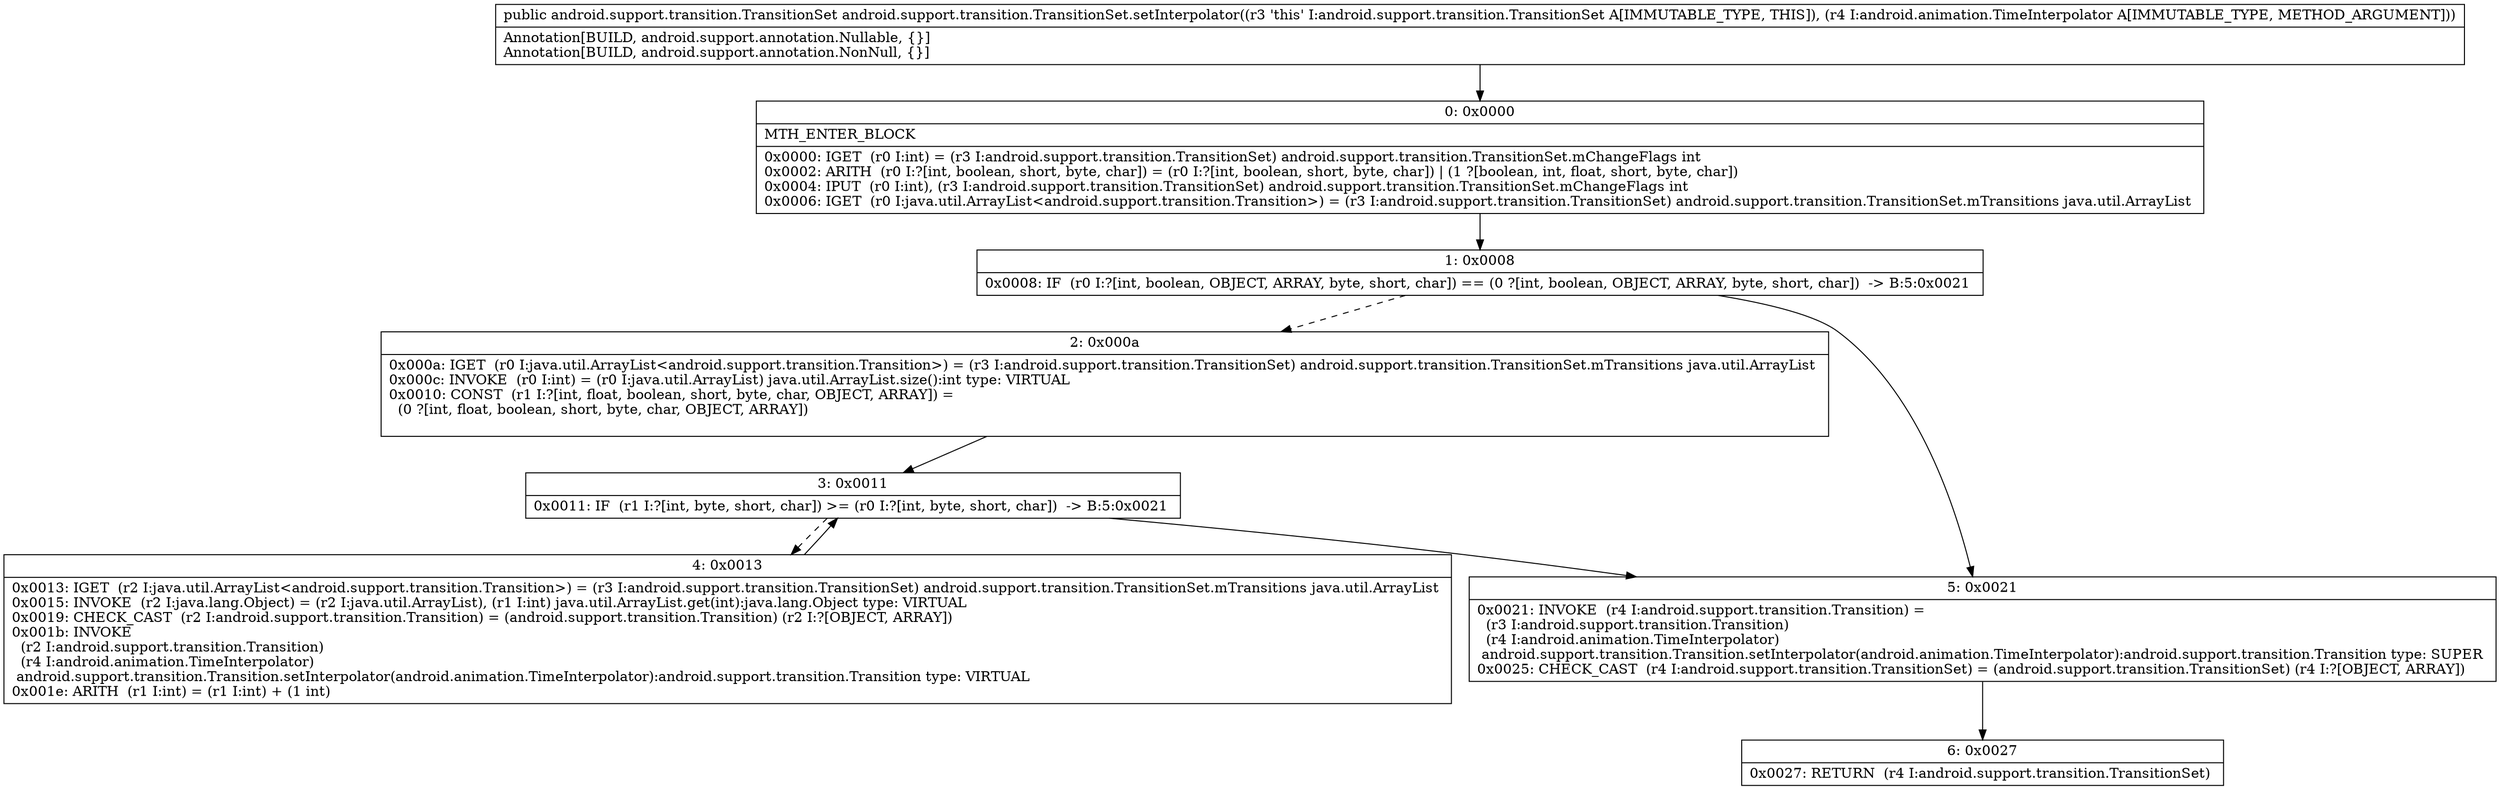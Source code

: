 digraph "CFG forandroid.support.transition.TransitionSet.setInterpolator(Landroid\/animation\/TimeInterpolator;)Landroid\/support\/transition\/TransitionSet;" {
Node_0 [shape=record,label="{0\:\ 0x0000|MTH_ENTER_BLOCK\l|0x0000: IGET  (r0 I:int) = (r3 I:android.support.transition.TransitionSet) android.support.transition.TransitionSet.mChangeFlags int \l0x0002: ARITH  (r0 I:?[int, boolean, short, byte, char]) = (r0 I:?[int, boolean, short, byte, char]) \| (1 ?[boolean, int, float, short, byte, char]) \l0x0004: IPUT  (r0 I:int), (r3 I:android.support.transition.TransitionSet) android.support.transition.TransitionSet.mChangeFlags int \l0x0006: IGET  (r0 I:java.util.ArrayList\<android.support.transition.Transition\>) = (r3 I:android.support.transition.TransitionSet) android.support.transition.TransitionSet.mTransitions java.util.ArrayList \l}"];
Node_1 [shape=record,label="{1\:\ 0x0008|0x0008: IF  (r0 I:?[int, boolean, OBJECT, ARRAY, byte, short, char]) == (0 ?[int, boolean, OBJECT, ARRAY, byte, short, char])  \-\> B:5:0x0021 \l}"];
Node_2 [shape=record,label="{2\:\ 0x000a|0x000a: IGET  (r0 I:java.util.ArrayList\<android.support.transition.Transition\>) = (r3 I:android.support.transition.TransitionSet) android.support.transition.TransitionSet.mTransitions java.util.ArrayList \l0x000c: INVOKE  (r0 I:int) = (r0 I:java.util.ArrayList) java.util.ArrayList.size():int type: VIRTUAL \l0x0010: CONST  (r1 I:?[int, float, boolean, short, byte, char, OBJECT, ARRAY]) = \l  (0 ?[int, float, boolean, short, byte, char, OBJECT, ARRAY])\l \l}"];
Node_3 [shape=record,label="{3\:\ 0x0011|0x0011: IF  (r1 I:?[int, byte, short, char]) \>= (r0 I:?[int, byte, short, char])  \-\> B:5:0x0021 \l}"];
Node_4 [shape=record,label="{4\:\ 0x0013|0x0013: IGET  (r2 I:java.util.ArrayList\<android.support.transition.Transition\>) = (r3 I:android.support.transition.TransitionSet) android.support.transition.TransitionSet.mTransitions java.util.ArrayList \l0x0015: INVOKE  (r2 I:java.lang.Object) = (r2 I:java.util.ArrayList), (r1 I:int) java.util.ArrayList.get(int):java.lang.Object type: VIRTUAL \l0x0019: CHECK_CAST  (r2 I:android.support.transition.Transition) = (android.support.transition.Transition) (r2 I:?[OBJECT, ARRAY]) \l0x001b: INVOKE  \l  (r2 I:android.support.transition.Transition)\l  (r4 I:android.animation.TimeInterpolator)\l android.support.transition.Transition.setInterpolator(android.animation.TimeInterpolator):android.support.transition.Transition type: VIRTUAL \l0x001e: ARITH  (r1 I:int) = (r1 I:int) + (1 int) \l}"];
Node_5 [shape=record,label="{5\:\ 0x0021|0x0021: INVOKE  (r4 I:android.support.transition.Transition) = \l  (r3 I:android.support.transition.Transition)\l  (r4 I:android.animation.TimeInterpolator)\l android.support.transition.Transition.setInterpolator(android.animation.TimeInterpolator):android.support.transition.Transition type: SUPER \l0x0025: CHECK_CAST  (r4 I:android.support.transition.TransitionSet) = (android.support.transition.TransitionSet) (r4 I:?[OBJECT, ARRAY]) \l}"];
Node_6 [shape=record,label="{6\:\ 0x0027|0x0027: RETURN  (r4 I:android.support.transition.TransitionSet) \l}"];
MethodNode[shape=record,label="{public android.support.transition.TransitionSet android.support.transition.TransitionSet.setInterpolator((r3 'this' I:android.support.transition.TransitionSet A[IMMUTABLE_TYPE, THIS]), (r4 I:android.animation.TimeInterpolator A[IMMUTABLE_TYPE, METHOD_ARGUMENT]))  | Annotation[BUILD, android.support.annotation.Nullable, \{\}]\lAnnotation[BUILD, android.support.annotation.NonNull, \{\}]\l}"];
MethodNode -> Node_0;
Node_0 -> Node_1;
Node_1 -> Node_2[style=dashed];
Node_1 -> Node_5;
Node_2 -> Node_3;
Node_3 -> Node_4[style=dashed];
Node_3 -> Node_5;
Node_4 -> Node_3;
Node_5 -> Node_6;
}

